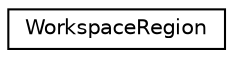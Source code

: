 digraph "Graphical Class Hierarchy"
{
 // LATEX_PDF_SIZE
  edge [fontname="Helvetica",fontsize="10",labelfontname="Helvetica",labelfontsize="10"];
  node [fontname="Helvetica",fontsize="10",shape=record];
  rankdir="LR";
  Node0 [label="WorkspaceRegion",height=0.2,width=0.4,color="black", fillcolor="white", style="filled",URL="$classWorkspaceRegion.html",tooltip=" "];
}
